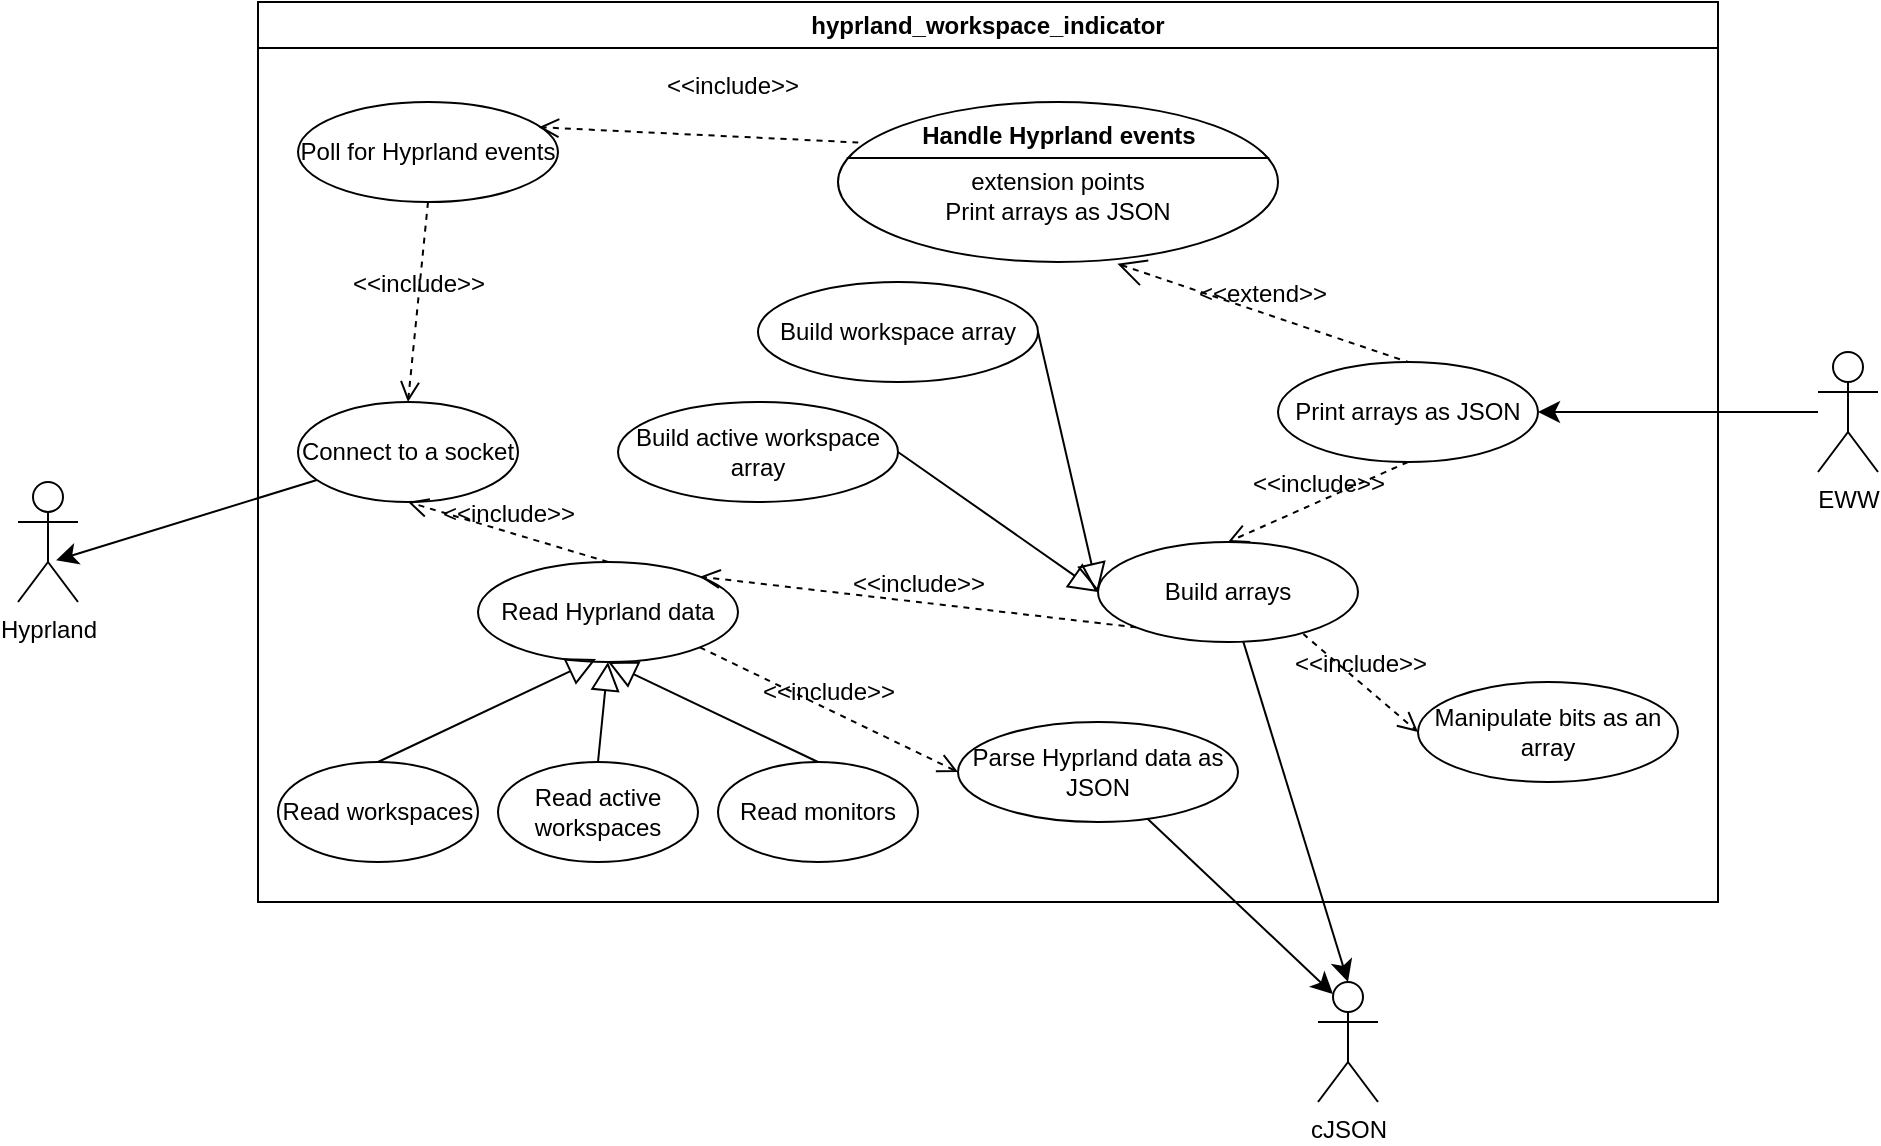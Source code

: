 <mxfile version="25.0.2">
  <diagram name="Page-1" id="oy9FXjBTYUOgZ8MYQzJ_">
    <mxGraphModel dx="1763" dy="1116" grid="1" gridSize="10" guides="1" tooltips="1" connect="1" arrows="1" fold="1" page="1" pageScale="1" pageWidth="850" pageHeight="1100" math="0" shadow="0">
      <root>
        <mxCell id="0" />
        <mxCell id="1" parent="0" />
        <mxCell id="3BIc6kMmzLehdsgIFbxw-2" value="hyprland_workspace_indicator" style="swimlane;whiteSpace=wrap;html=1;" vertex="1" parent="1">
          <mxGeometry x="220" y="160" width="730" height="450" as="geometry" />
        </mxCell>
        <mxCell id="3BIc6kMmzLehdsgIFbxw-7" value="Read Hyprland data" style="ellipse;whiteSpace=wrap;html=1;" vertex="1" parent="3BIc6kMmzLehdsgIFbxw-2">
          <mxGeometry x="110" y="280" width="130" height="50" as="geometry" />
        </mxCell>
        <mxCell id="3BIc6kMmzLehdsgIFbxw-8" value="Connect to a socket" style="ellipse;whiteSpace=wrap;html=1;" vertex="1" parent="3BIc6kMmzLehdsgIFbxw-2">
          <mxGeometry x="20" y="200" width="110" height="50" as="geometry" />
        </mxCell>
        <mxCell id="3BIc6kMmzLehdsgIFbxw-9" value="Build arrays" style="ellipse;whiteSpace=wrap;html=1;" vertex="1" parent="3BIc6kMmzLehdsgIFbxw-2">
          <mxGeometry x="420" y="270" width="130" height="50" as="geometry" />
        </mxCell>
        <mxCell id="3BIc6kMmzLehdsgIFbxw-10" value="" style="edgeStyle=none;html=1;endArrow=block;endFill=0;endSize=12;verticalAlign=bottom;rounded=0;fontSize=12;curved=1;entryX=0.5;entryY=1;entryDx=0;entryDy=0;exitX=0.5;exitY=0;exitDx=0;exitDy=0;" edge="1" parent="3BIc6kMmzLehdsgIFbxw-2" source="3BIc6kMmzLehdsgIFbxw-12" target="3BIc6kMmzLehdsgIFbxw-7">
          <mxGeometry width="160" relative="1" as="geometry">
            <mxPoint x="370" y="350" as="sourcePoint" />
            <mxPoint x="380" y="400" as="targetPoint" />
          </mxGeometry>
        </mxCell>
        <mxCell id="3BIc6kMmzLehdsgIFbxw-11" value="Read workspaces" style="ellipse;whiteSpace=wrap;html=1;" vertex="1" parent="3BIc6kMmzLehdsgIFbxw-2">
          <mxGeometry x="10" y="380" width="100" height="50" as="geometry" />
        </mxCell>
        <mxCell id="3BIc6kMmzLehdsgIFbxw-12" value="Read monitors" style="ellipse;whiteSpace=wrap;html=1;" vertex="1" parent="3BIc6kMmzLehdsgIFbxw-2">
          <mxGeometry x="230" y="380" width="100" height="50" as="geometry" />
        </mxCell>
        <mxCell id="3BIc6kMmzLehdsgIFbxw-13" value="Read active workspaces" style="ellipse;whiteSpace=wrap;html=1;" vertex="1" parent="3BIc6kMmzLehdsgIFbxw-2">
          <mxGeometry x="120" y="380" width="100" height="50" as="geometry" />
        </mxCell>
        <mxCell id="3BIc6kMmzLehdsgIFbxw-14" value="" style="edgeStyle=none;html=1;endArrow=block;endFill=0;endSize=12;verticalAlign=bottom;rounded=0;fontSize=12;curved=1;entryX=0.5;entryY=1;entryDx=0;entryDy=0;exitX=0.5;exitY=0;exitDx=0;exitDy=0;" edge="1" parent="3BIc6kMmzLehdsgIFbxw-2" source="3BIc6kMmzLehdsgIFbxw-13" target="3BIc6kMmzLehdsgIFbxw-7">
          <mxGeometry width="160" relative="1" as="geometry">
            <mxPoint x="290" y="390" as="sourcePoint" />
            <mxPoint x="175" y="360" as="targetPoint" />
          </mxGeometry>
        </mxCell>
        <mxCell id="3BIc6kMmzLehdsgIFbxw-15" value="" style="edgeStyle=none;html=1;endArrow=block;endFill=0;endSize=12;verticalAlign=bottom;rounded=0;fontSize=12;curved=1;entryX=0.454;entryY=0.97;entryDx=0;entryDy=0;exitX=0.5;exitY=0;exitDx=0;exitDy=0;entryPerimeter=0;" edge="1" parent="3BIc6kMmzLehdsgIFbxw-2" source="3BIc6kMmzLehdsgIFbxw-11" target="3BIc6kMmzLehdsgIFbxw-7">
          <mxGeometry width="160" relative="1" as="geometry">
            <mxPoint x="180" y="390" as="sourcePoint" />
            <mxPoint x="175" y="360" as="targetPoint" />
          </mxGeometry>
        </mxCell>
        <mxCell id="3BIc6kMmzLehdsgIFbxw-22" value="&amp;lt;&amp;lt;include&amp;gt;&amp;gt;" style="edgeStyle=none;html=1;endArrow=open;verticalAlign=bottom;dashed=1;labelBackgroundColor=none;rounded=0;fontSize=12;startSize=8;endSize=8;curved=1;entryX=0.5;entryY=1;entryDx=0;entryDy=0;exitX=0.5;exitY=0;exitDx=0;exitDy=0;" edge="1" parent="3BIc6kMmzLehdsgIFbxw-2" source="3BIc6kMmzLehdsgIFbxw-7" target="3BIc6kMmzLehdsgIFbxw-8">
          <mxGeometry x="-0.005" width="160" relative="1" as="geometry">
            <mxPoint x="-160" y="360" as="sourcePoint" />
            <mxPoint y="360" as="targetPoint" />
            <mxPoint as="offset" />
          </mxGeometry>
        </mxCell>
        <mxCell id="3BIc6kMmzLehdsgIFbxw-23" value="&amp;lt;&amp;lt;include&amp;gt;&amp;gt;" style="edgeStyle=none;html=1;endArrow=open;verticalAlign=bottom;dashed=1;labelBackgroundColor=none;rounded=0;fontSize=12;startSize=8;endSize=8;curved=1;entryX=0.5;entryY=0;entryDx=0;entryDy=0;exitX=0.5;exitY=1;exitDx=0;exitDy=0;" edge="1" parent="3BIc6kMmzLehdsgIFbxw-2" source="3BIc6kMmzLehdsgIFbxw-28" target="3BIc6kMmzLehdsgIFbxw-8">
          <mxGeometry width="160" relative="1" as="geometry">
            <mxPoint x="85" y="130.0" as="sourcePoint" />
            <mxPoint x="95" y="270" as="targetPoint" />
          </mxGeometry>
        </mxCell>
        <mxCell id="3BIc6kMmzLehdsgIFbxw-26" value="Parse Hyprland data as JSON" style="ellipse;whiteSpace=wrap;html=1;" vertex="1" parent="3BIc6kMmzLehdsgIFbxw-2">
          <mxGeometry x="350" y="360" width="140" height="50" as="geometry" />
        </mxCell>
        <mxCell id="3BIc6kMmzLehdsgIFbxw-27" value="&amp;lt;&amp;lt;include&amp;gt;&amp;gt;" style="edgeStyle=none;html=1;endArrow=open;verticalAlign=bottom;dashed=1;labelBackgroundColor=none;rounded=0;fontSize=12;startSize=8;endSize=8;curved=1;entryX=0;entryY=0.5;entryDx=0;entryDy=0;exitX=1;exitY=1;exitDx=0;exitDy=0;" edge="1" parent="3BIc6kMmzLehdsgIFbxw-2" source="3BIc6kMmzLehdsgIFbxw-7" target="3BIc6kMmzLehdsgIFbxw-26">
          <mxGeometry width="160" relative="1" as="geometry">
            <mxPoint x="190" y="530" as="sourcePoint" />
            <mxPoint x="350" y="530" as="targetPoint" />
          </mxGeometry>
        </mxCell>
        <mxCell id="3BIc6kMmzLehdsgIFbxw-28" value="Poll for Hyprland events" style="ellipse;whiteSpace=wrap;html=1;" vertex="1" parent="3BIc6kMmzLehdsgIFbxw-2">
          <mxGeometry x="20" y="50" width="130" height="50" as="geometry" />
        </mxCell>
        <mxCell id="3BIc6kMmzLehdsgIFbxw-30" value="&amp;lt;&amp;lt;include&amp;gt;&amp;gt;" style="edgeStyle=none;html=1;endArrow=open;verticalAlign=bottom;dashed=1;labelBackgroundColor=none;rounded=0;fontSize=12;startSize=8;endSize=8;curved=1;entryX=0.926;entryY=0.252;entryDx=0;entryDy=0;exitX=0.046;exitY=0.253;exitDx=0;exitDy=0;exitPerimeter=0;entryPerimeter=0;" edge="1" parent="3BIc6kMmzLehdsgIFbxw-2" source="3BIc6kMmzLehdsgIFbxw-31" target="3BIc6kMmzLehdsgIFbxw-28">
          <mxGeometry x="-0.2" y="-16" width="160" relative="1" as="geometry">
            <mxPoint x="95" y="110" as="sourcePoint" />
            <mxPoint x="95" y="190" as="targetPoint" />
            <mxPoint as="offset" />
          </mxGeometry>
        </mxCell>
        <mxCell id="3BIc6kMmzLehdsgIFbxw-31" value="&lt;br&gt;extension points&lt;br&gt;&lt;div&gt;Print arrays as JSON&lt;/div&gt;" style="html=1;shape=mxgraph.sysml.useCaseExtPt;whiteSpace=wrap;align=center;" vertex="1" parent="3BIc6kMmzLehdsgIFbxw-2">
          <mxGeometry x="290" y="50" width="220" height="80" as="geometry" />
        </mxCell>
        <mxCell id="3BIc6kMmzLehdsgIFbxw-32" value="Handle Hyprland events" style="resizable=0;html=1;verticalAlign=middle;align=center;labelBackgroundColor=none;fontStyle=1;" connectable="0" vertex="1" parent="3BIc6kMmzLehdsgIFbxw-31">
          <mxGeometry x="110" y="17" as="geometry" />
        </mxCell>
        <mxCell id="3BIc6kMmzLehdsgIFbxw-34" value="Build workspace array" style="ellipse;whiteSpace=wrap;html=1;" vertex="1" parent="3BIc6kMmzLehdsgIFbxw-2">
          <mxGeometry x="250" y="140" width="140" height="50" as="geometry" />
        </mxCell>
        <mxCell id="3BIc6kMmzLehdsgIFbxw-35" value="Build active workspace array" style="ellipse;whiteSpace=wrap;html=1;" vertex="1" parent="3BIc6kMmzLehdsgIFbxw-2">
          <mxGeometry x="180" y="200" width="140" height="50" as="geometry" />
        </mxCell>
        <mxCell id="3BIc6kMmzLehdsgIFbxw-33" value="" style="edgeStyle=none;html=1;endArrow=block;endFill=0;endSize=12;verticalAlign=bottom;rounded=0;fontSize=12;curved=1;exitX=1;exitY=0.5;exitDx=0;exitDy=0;entryX=0;entryY=0.5;entryDx=0;entryDy=0;" edge="1" parent="3BIc6kMmzLehdsgIFbxw-2" source="3BIc6kMmzLehdsgIFbxw-34" target="3BIc6kMmzLehdsgIFbxw-9">
          <mxGeometry width="160" relative="1" as="geometry">
            <mxPoint x="-100" y="614.31" as="sourcePoint" />
            <mxPoint x="280" y="175" as="targetPoint" />
          </mxGeometry>
        </mxCell>
        <mxCell id="3BIc6kMmzLehdsgIFbxw-36" value="" style="edgeStyle=none;html=1;endArrow=block;endFill=0;endSize=12;verticalAlign=bottom;rounded=0;fontSize=12;curved=1;entryX=0;entryY=0.5;entryDx=0;entryDy=0;exitX=1;exitY=0.5;exitDx=0;exitDy=0;" edge="1" parent="3BIc6kMmzLehdsgIFbxw-2" source="3BIc6kMmzLehdsgIFbxw-35" target="3BIc6kMmzLehdsgIFbxw-9">
          <mxGeometry width="160" relative="1" as="geometry">
            <mxPoint x="260" y="200" as="sourcePoint" />
            <mxPoint x="270.0" y="225.0" as="targetPoint" />
          </mxGeometry>
        </mxCell>
        <mxCell id="3BIc6kMmzLehdsgIFbxw-40" value="&amp;lt;&amp;lt;extend&amp;gt;&amp;gt;" style="edgeStyle=none;html=1;startArrow=open;endArrow=none;startSize=12;verticalAlign=bottom;dashed=1;labelBackgroundColor=none;rounded=0;fontSize=12;curved=1;entryX=0.5;entryY=0;entryDx=0;entryDy=0;exitX=0.635;exitY=1.011;exitDx=0;exitDy=0;exitPerimeter=0;" edge="1" parent="3BIc6kMmzLehdsgIFbxw-2" source="3BIc6kMmzLehdsgIFbxw-31" target="3BIc6kMmzLehdsgIFbxw-41">
          <mxGeometry width="160" relative="1" as="geometry">
            <mxPoint x="300" y="120.0" as="sourcePoint" />
            <mxPoint x="390" y="240" as="targetPoint" />
          </mxGeometry>
        </mxCell>
        <mxCell id="3BIc6kMmzLehdsgIFbxw-41" value="Print arrays as JSON" style="ellipse;whiteSpace=wrap;html=1;" vertex="1" parent="3BIc6kMmzLehdsgIFbxw-2">
          <mxGeometry x="510" y="180" width="130" height="50" as="geometry" />
        </mxCell>
        <mxCell id="3BIc6kMmzLehdsgIFbxw-42" value="Manipulate bits as an array" style="ellipse;whiteSpace=wrap;html=1;" vertex="1" parent="3BIc6kMmzLehdsgIFbxw-2">
          <mxGeometry x="580" y="340" width="130" height="50" as="geometry" />
        </mxCell>
        <mxCell id="3BIc6kMmzLehdsgIFbxw-19" value="&amp;lt;&amp;lt;include&amp;gt;&amp;gt;" style="edgeStyle=none;html=1;endArrow=open;verticalAlign=bottom;dashed=1;labelBackgroundColor=none;rounded=0;fontSize=12;startSize=8;endSize=8;curved=1;entryX=1;entryY=0;entryDx=0;entryDy=0;exitX=0;exitY=1;exitDx=0;exitDy=0;" edge="1" parent="3BIc6kMmzLehdsgIFbxw-2" source="3BIc6kMmzLehdsgIFbxw-9" target="3BIc6kMmzLehdsgIFbxw-7">
          <mxGeometry width="160" relative="1" as="geometry">
            <mxPoint x="150" y="570" as="sourcePoint" />
            <mxPoint x="310" y="570" as="targetPoint" />
          </mxGeometry>
        </mxCell>
        <mxCell id="3BIc6kMmzLehdsgIFbxw-49" value="&amp;lt;&amp;lt;include&amp;gt;&amp;gt;" style="edgeStyle=none;html=1;endArrow=open;verticalAlign=bottom;dashed=1;labelBackgroundColor=none;rounded=0;fontSize=12;startSize=8;endSize=8;curved=1;entryX=0;entryY=0.5;entryDx=0;entryDy=0;exitX=0.79;exitY=0.921;exitDx=0;exitDy=0;exitPerimeter=0;" edge="1" parent="3BIc6kMmzLehdsgIFbxw-2" source="3BIc6kMmzLehdsgIFbxw-9" target="3BIc6kMmzLehdsgIFbxw-42">
          <mxGeometry width="160" relative="1" as="geometry">
            <mxPoint x="460" y="240" as="sourcePoint" />
            <mxPoint x="620" y="240" as="targetPoint" />
          </mxGeometry>
        </mxCell>
        <mxCell id="3BIc6kMmzLehdsgIFbxw-51" value="&amp;lt;&amp;lt;include&amp;gt;&amp;gt;" style="edgeStyle=none;html=1;endArrow=open;verticalAlign=bottom;dashed=1;labelBackgroundColor=none;rounded=0;fontSize=12;startSize=8;endSize=8;curved=1;entryX=0.5;entryY=0;entryDx=0;entryDy=0;exitX=0.5;exitY=1;exitDx=0;exitDy=0;" edge="1" parent="3BIc6kMmzLehdsgIFbxw-2" source="3BIc6kMmzLehdsgIFbxw-41" target="3BIc6kMmzLehdsgIFbxw-9">
          <mxGeometry width="160" relative="1" as="geometry">
            <mxPoint x="541" y="287" as="sourcePoint" />
            <mxPoint x="660" y="175" as="targetPoint" />
          </mxGeometry>
        </mxCell>
        <mxCell id="3BIc6kMmzLehdsgIFbxw-3" value="Hyprland" style="shape=umlActor;verticalLabelPosition=bottom;verticalAlign=top;html=1;" vertex="1" parent="1">
          <mxGeometry x="100" y="400" width="30" height="60" as="geometry" />
        </mxCell>
        <mxCell id="3BIc6kMmzLehdsgIFbxw-53" style="edgeStyle=none;curved=1;rounded=0;orthogonalLoop=1;jettySize=auto;html=1;entryX=1;entryY=0.5;entryDx=0;entryDy=0;fontSize=12;startSize=8;endSize=8;" edge="1" parent="1" source="3BIc6kMmzLehdsgIFbxw-4" target="3BIc6kMmzLehdsgIFbxw-41">
          <mxGeometry relative="1" as="geometry" />
        </mxCell>
        <mxCell id="3BIc6kMmzLehdsgIFbxw-4" value="EWW" style="shape=umlActor;verticalLabelPosition=bottom;verticalAlign=top;html=1;" vertex="1" parent="1">
          <mxGeometry x="1000" y="335" width="30" height="60" as="geometry" />
        </mxCell>
        <mxCell id="3BIc6kMmzLehdsgIFbxw-18" style="edgeStyle=none;curved=1;rounded=0;orthogonalLoop=1;jettySize=auto;html=1;entryX=0.634;entryY=0.653;entryDx=0;entryDy=0;entryPerimeter=0;fontSize=12;startSize=8;endSize=8;" edge="1" parent="1" source="3BIc6kMmzLehdsgIFbxw-8" target="3BIc6kMmzLehdsgIFbxw-3">
          <mxGeometry relative="1" as="geometry" />
        </mxCell>
        <mxCell id="3BIc6kMmzLehdsgIFbxw-45" value="cJSON" style="shape=umlActor;verticalLabelPosition=bottom;verticalAlign=top;html=1;" vertex="1" parent="1">
          <mxGeometry x="750" y="650" width="30" height="60" as="geometry" />
        </mxCell>
        <mxCell id="3BIc6kMmzLehdsgIFbxw-47" style="edgeStyle=none;curved=1;rounded=0;orthogonalLoop=1;jettySize=auto;html=1;entryX=0.25;entryY=0.1;entryDx=0;entryDy=0;entryPerimeter=0;fontSize=12;startSize=8;endSize=8;" edge="1" parent="1" source="3BIc6kMmzLehdsgIFbxw-26" target="3BIc6kMmzLehdsgIFbxw-45">
          <mxGeometry relative="1" as="geometry" />
        </mxCell>
        <mxCell id="3BIc6kMmzLehdsgIFbxw-48" style="edgeStyle=none;curved=1;rounded=0;orthogonalLoop=1;jettySize=auto;html=1;entryX=0.5;entryY=0;entryDx=0;entryDy=0;entryPerimeter=0;fontSize=12;startSize=8;endSize=8;" edge="1" parent="1" source="3BIc6kMmzLehdsgIFbxw-9" target="3BIc6kMmzLehdsgIFbxw-45">
          <mxGeometry relative="1" as="geometry" />
        </mxCell>
      </root>
    </mxGraphModel>
  </diagram>
</mxfile>
